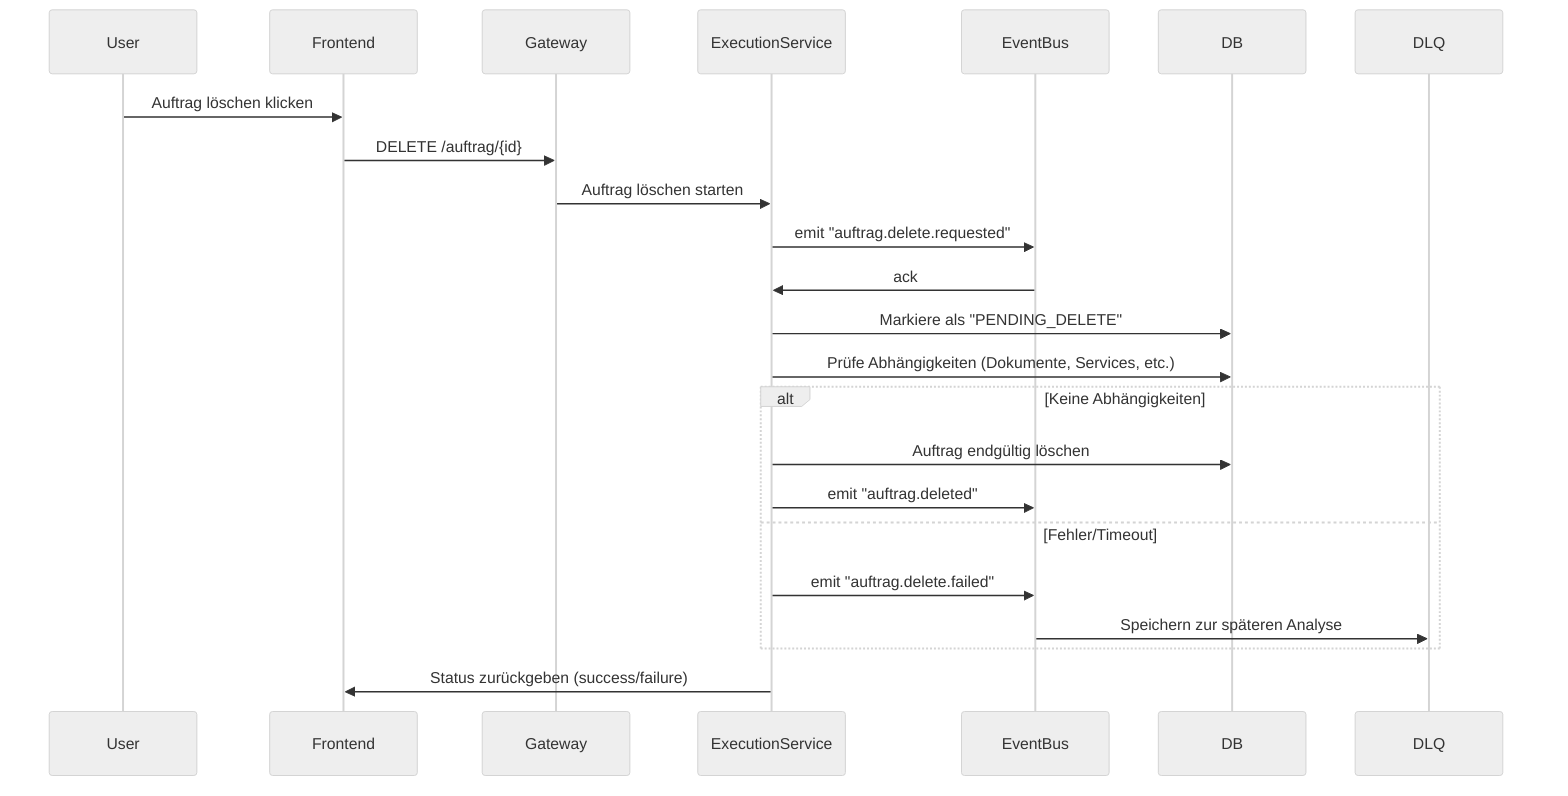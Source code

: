 ---
config:
  theme: neutral
  look: handDrawn
---
sequenceDiagram
  participant User
  participant Frontend
  participant Gateway
  participant ExecutionService
  participant EventBus
  participant DB
  participant DLQ
  User->>Frontend: Auftrag löschen klicken
  Frontend->>Gateway: DELETE /auftrag/{id}
  Gateway->>ExecutionService: Auftrag löschen starten
  ExecutionService->>EventBus: emit "auftrag.delete.requested"
  EventBus->>ExecutionService: ack
  ExecutionService->>DB: Markiere als "PENDING_DELETE"
  ExecutionService->>DB: Prüfe Abhängigkeiten (Dokumente, Services, etc.)
  alt Keine Abhängigkeiten
    ExecutionService->>DB: Auftrag endgültig löschen
    ExecutionService->>EventBus: emit "auftrag.deleted"
  else Fehler/Timeout
    ExecutionService->>EventBus: emit "auftrag.delete.failed"
    EventBus->>DLQ: Speichern zur späteren Analyse
  end
  ExecutionService->>Frontend: Status zurückgeben (success/failure)
